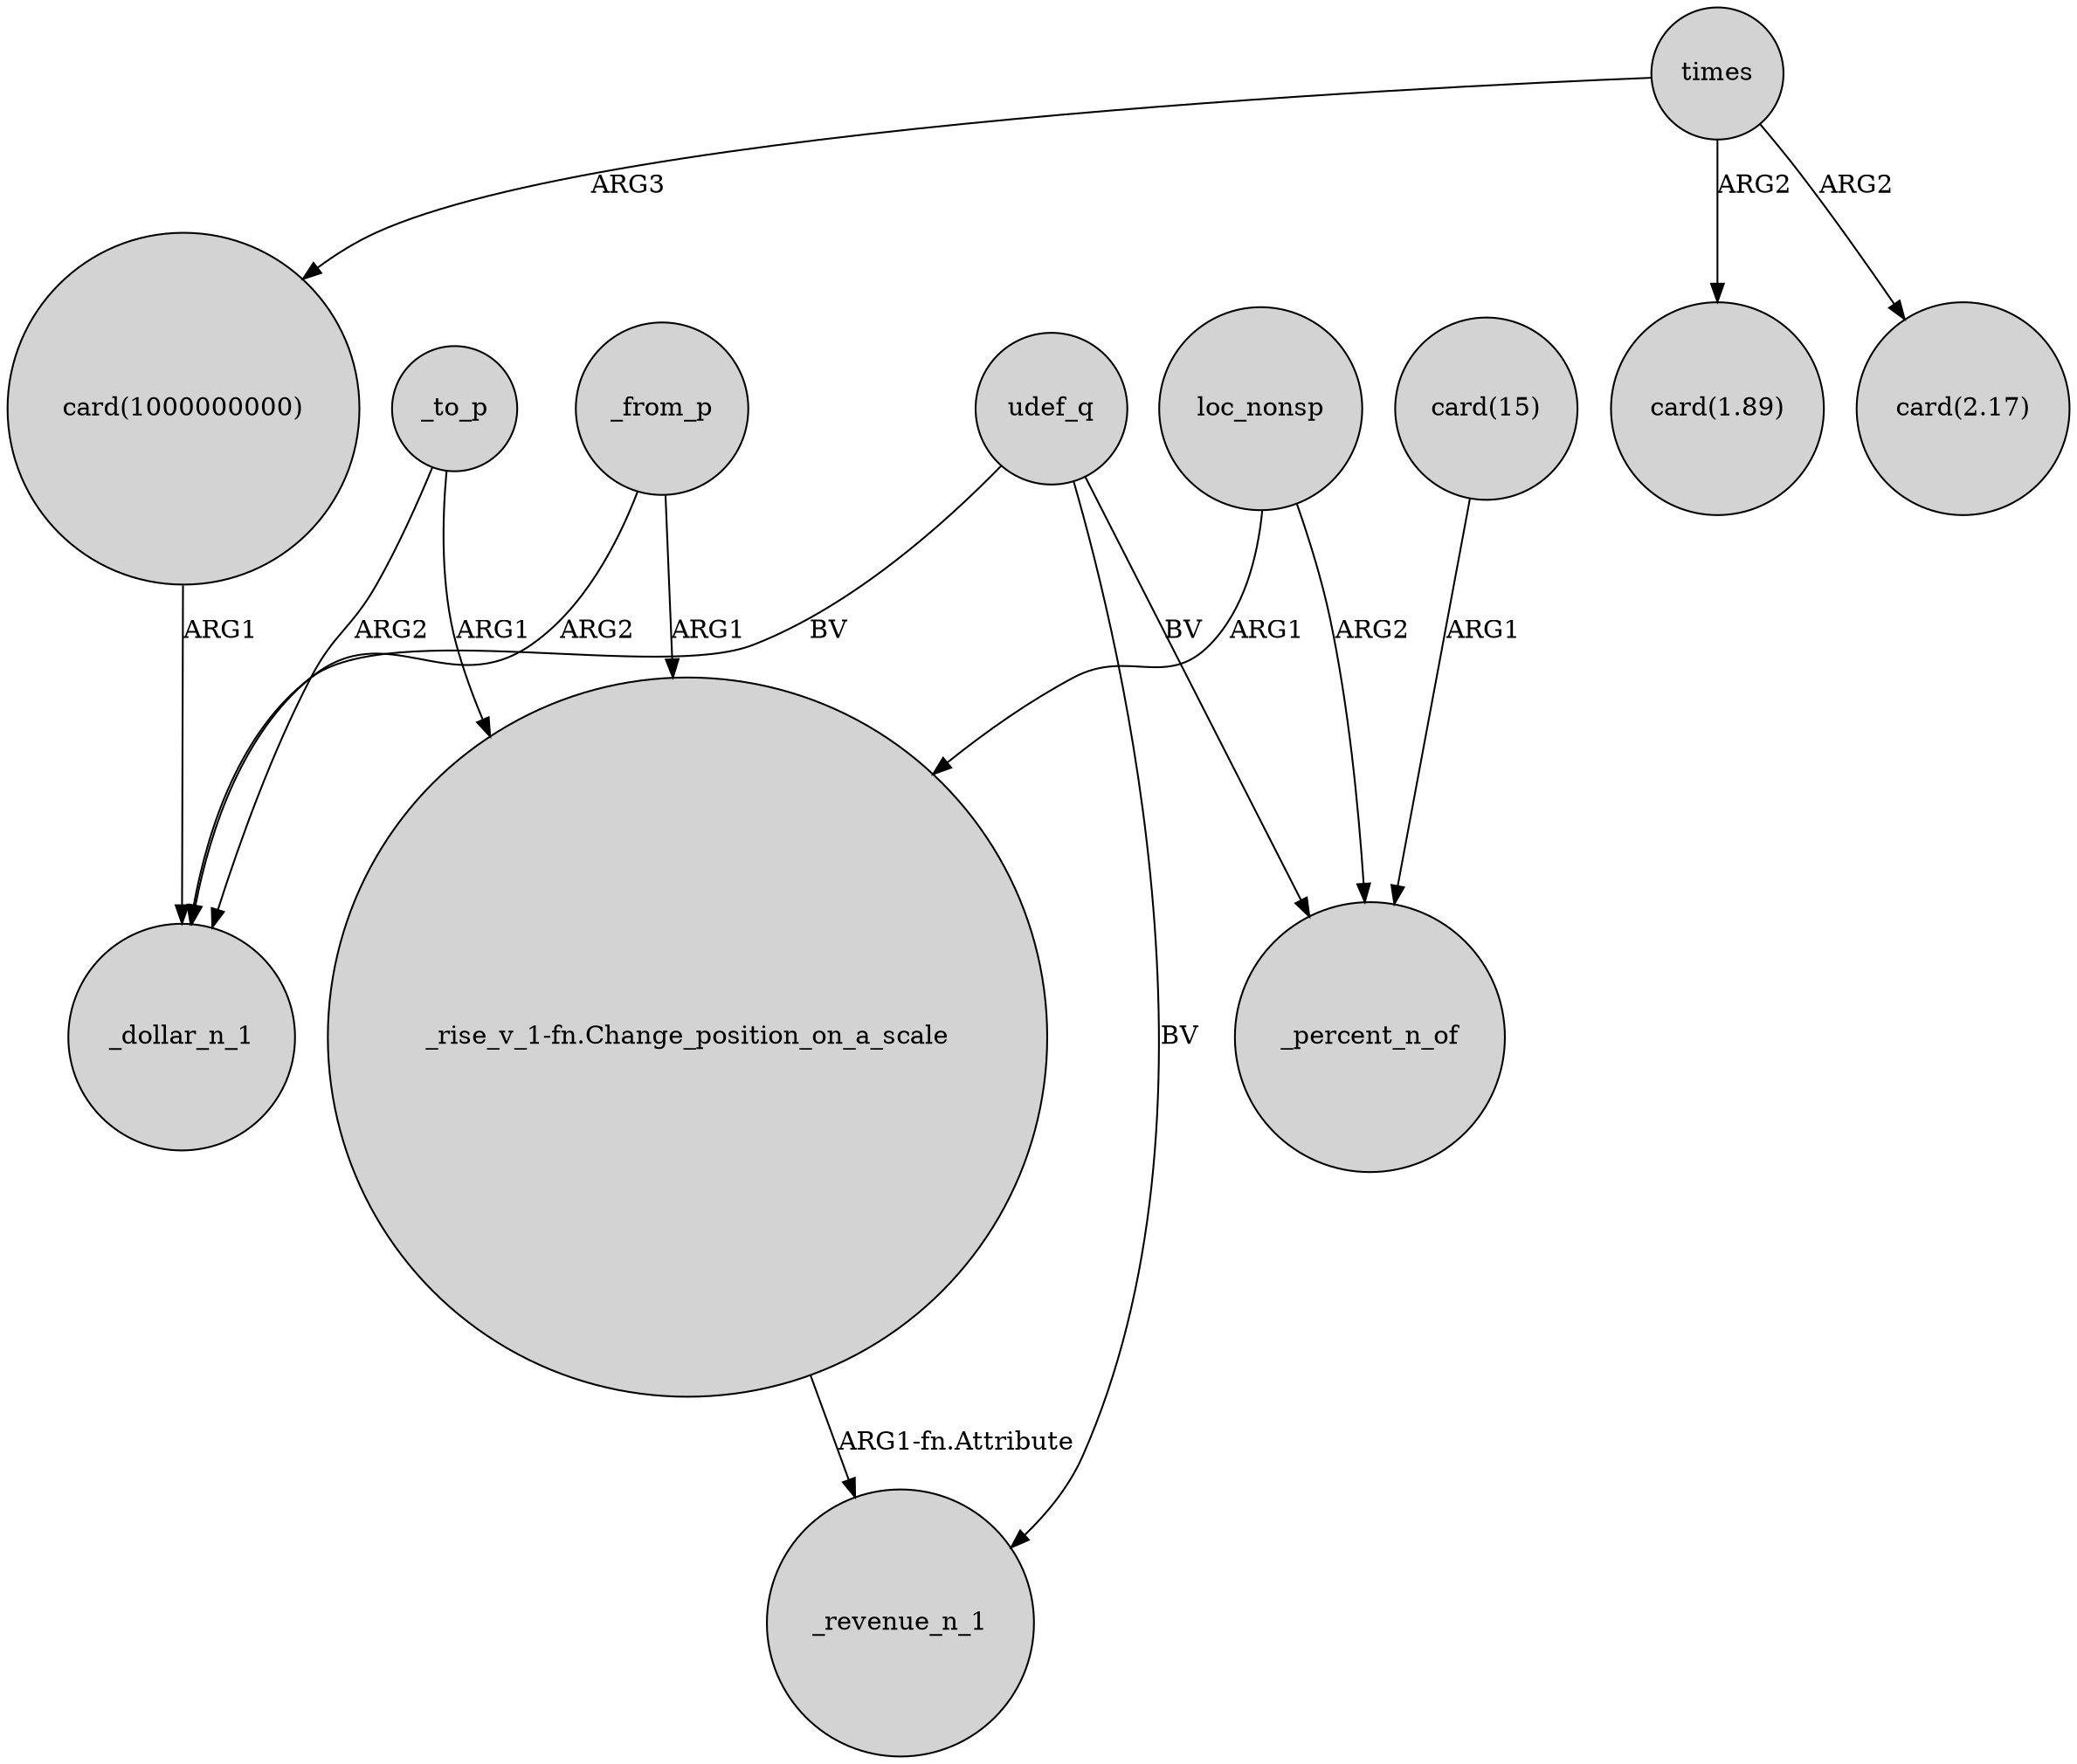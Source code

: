 digraph {
	node [shape=circle style=filled]
	"card(1000000000)" -> _dollar_n_1 [label=ARG1]
	_from_p -> _dollar_n_1 [label=ARG2]
	udef_q -> _percent_n_of [label=BV]
	"_rise_v_1-fn.Change_position_on_a_scale" -> _revenue_n_1 [label="ARG1-fn.Attribute"]
	_to_p -> _dollar_n_1 [label=ARG2]
	times -> "card(1000000000)" [label=ARG3]
	udef_q -> _dollar_n_1 [label=BV]
	udef_q -> _revenue_n_1 [label=BV]
	"card(15)" -> _percent_n_of [label=ARG1]
	_from_p -> "_rise_v_1-fn.Change_position_on_a_scale" [label=ARG1]
	_to_p -> "_rise_v_1-fn.Change_position_on_a_scale" [label=ARG1]
	loc_nonsp -> "_rise_v_1-fn.Change_position_on_a_scale" [label=ARG1]
	times -> "card(1.89)" [label=ARG2]
	loc_nonsp -> _percent_n_of [label=ARG2]
	times -> "card(2.17)" [label=ARG2]
}
